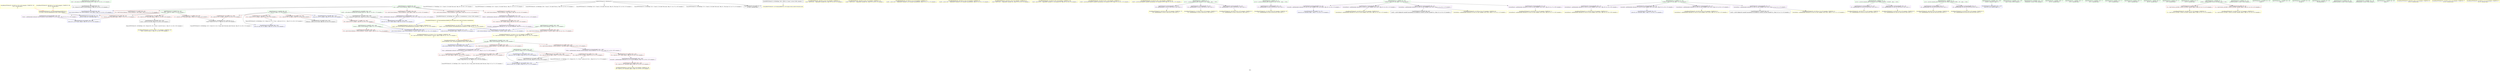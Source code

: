 digraph "VFG" {
	label="VFG";

	Node0x5b8ae5fa05d0 [shape=record,color=grey,label="{CmpVFGNode ID: 159 PAGEdge: [119 = cmp(118, 117, )]\n    %cmp = icmp slt i32 %6, %7, !dbg !44 \{ ln: 49  cl: 23  fl: example.c \}}"];
	Node0x5b8ae5fa05d0 -> Node0x5b8ae5f9fea0[style=solid];
	Node0x5b8ae5fa0300 [shape=record,color=grey,label="{CmpVFGNode ID: 158 PAGEdge: [158 = cmp(157, 154, )]\n    %cmp = icmp slt i32 %0, %2, !dbg !32 \{ ln: 57  cl: 23  fl: example.c \}}"];
	Node0x5b8ae5fa0300 -> Node0x5b8ae5f9f3b0[style=solid];
	Node0x5b8ae5fa00d0 [shape=record,color=grey,label="{UnaryOPVFGNode ID: 157 PAGEdge: [115 = Unary(3, )]      br label %for.cond, !dbg !40 \{ ln: 49  cl: 10  fl: example.c \}}"];
	Node0x5b8ae5f9fea0 [shape=record,color=grey,label="{UnaryOPVFGNode ID: 156 PAGEdge: [120 = Unary(119, )]      br i1 %cmp, label %for.body, label %for.end, !dbg !45 \{ ln: 49  cl: 5  fl: example.c \}}"];
	Node0x5b8ae5f9fc70 [shape=record,color=grey,label="{UnaryOPVFGNode ID: 155 PAGEdge: [129 = Unary(3, )]      br label %for.inc, !dbg !52 \{ ln: 51  cl: 5  fl: example.c \}}"];
	Node0x5b8ae5f9fa40 [shape=record,color=grey,label="{UnaryOPVFGNode ID: 154 PAGEdge: [169 = Unary(3, )]      br label %for.inc, !dbg !39 \{ ln: 59  cl: 5  fl: example.c \}}"];
	Node0x5b8ae5f9f810 [shape=record,color=grey,label="{UnaryOPVFGNode ID: 153 PAGEdge: [135 = Unary(3, )]      br label %for.cond, !dbg !54, !llvm.loop !55 \{ ln: 49  cl: 5  fl: example.c \}}"];
	Node0x5b8ae5f9f5e0 [shape=record,color=grey,label="{UnaryOPVFGNode ID: 152 PAGEdge: [152 = Unary(3, )]      br label %for.cond, !dbg !27 \{ ln: 57  cl: 10  fl: example.c \}}"];
	Node0x5b8ae5f9f3b0 [shape=record,color=grey,label="{UnaryOPVFGNode ID: 151 PAGEdge: [159 = Unary(158, )]      br i1 %cmp, label %for.body, label %for.end, !dbg !33 \{ ln: 57  cl: 5  fl: example.c \}}"];
	Node0x5b8ae5f9f110 [shape=record,color=grey,label="{UnaryOPVFGNode ID: 150 PAGEdge: [174 = Unary(3, )]      br label %for.cond, !dbg !41, !llvm.loop !42 \{ ln: 57  cl: 5  fl: example.c \}}"];
	Node0x5b8ae5f9eeb0 [shape=record,color=grey,label="{BinaryOPVFGNode ID: 149 PAGEdge: [104 = Binary(105, 103, )]      %mul = mul i64 %conv, 4, !dbg !32 \{ ln: 48  cl: 29  fl: example.c \}}"];
	Node0x5b8ae5f9eeb0 -> Node0x5b8ae5f9bbf0[style=solid];
	Node0x5b8ae5f36080 [shape=record,color=grey,label="{BinaryOPVFGNode ID: 148 PAGEdge: [132 = Binary(133, 131, )]      %inc = add nsw i32 %12, 1, !dbg !53 \{ ln: 49  cl: 32  fl: example.c \}}"];
	Node0x5b8ae5f36080 -> Node0x5b8ae5f9a210[style=solid];
	Node0x5b8ae5f359f0 [shape=record,color=grey,label="{BinaryOPVFGNode ID: 147 PAGEdge: [172 = Binary(133, 171, )]      %inc = add nsw i32 %8, 1, !dbg !40 \{ ln: 57  cl: 37  fl: example.c \}}"];
	Node0x5b8ae5f359f0 -> Node0x5b8ae5f9a5a0[style=solid];
	Node0x5b8ae5f9e7f0 [shape=record,color=black,label="{IntraPHIVFGNode ID: 146 PAGEdge: [80 = PHI(136, )]    createIntArray \{ in line: 45 file: example.c \}}"];
	Node0x5b8ae5f9e7f0 -> Node0x5b8ae5f9e400[style=solid];
	Node0x5b8ae5f358b0 [shape=record,color=black,label="{IntraPHIVFGNode ID: 145 PAGEdge: [180 = PHI(114, )]    main \{ in line: 64 file: example.c \}}"];
	Node0x5b8ae5f358b0 -> Node0x5b8ae5f9e220[style=solid];
	Node0x5b8ae5f9e400 [shape=record,color=yellow,penwidth=2,label="{FormalRetVFGNode ID: 144 Fun[createIntArray]RetPN ID: 80 unique return node for function createIntArray|{<s0>15|<s1>16}}"];
	Node0x5b8ae5f9e400:s0 -> Node0x5b8ae5f9dd70[style=solid,color=blue];
	Node0x5b8ae5f9e400:s1 -> Node0x5b8ae5f9d110[style=solid,color=blue];
	Node0x5b8ae5f9e220 [shape=record,color=yellow,penwidth=2,label="{FormalRetVFGNode ID: 143 Fun[main]RetPN ID: 180 unique return node for function main}"];
	Node0x5b8ae5f918d0 [shape=record,color=yellow,penwidth=2,label="{FormalParmVFGNode ID: 142 Fun[createIntArray]ValPN ID: 81\n i32 %size \{ 0th arg createIntArray in line: 45 file: example.c \}}"];
	Node0x5b8ae5f918d0 -> Node0x5b8ae5f99af0[style=solid];
	Node0x5b8ae5f357e0 [shape=record,color=yellow,penwidth=2,label="{FormalParmVFGNode ID: 141 Fun[useIntArray]ValPN ID: 143\n %struct.IntArray* %arr \{ 0th arg useIntArray in line: 55 file: example.c \}}"];
	Node0x5b8ae5f357e0 -> Node0x5b8ae5f9a340[style=solid];
	Node0x5b8ae5f9dd70 [shape=record,color=yellow,penwidth=2,label="{ActualRetVFGNode ID: 140 CS[\{ ln: 70  cl: 24  fl: example.c \}]ValPN ID: 191\n   %call = call %struct.IntArray* @createIntArray(i32 noundef 5), !dbg !26 \{ ln: 70  cl: 24  fl: example.c \}}"];
	Node0x5b8ae5f9dd70 -> Node0x5b8ae5f9a800[style=solid];
	Node0x5b8ae5f9dc10 [shape=record,color=yellow,penwidth=2,label="{ActualRetVFGNode ID: 139 CS[\{ ln: 26  cl: 5  fl: example.c \}]ValPN ID: 21\n   %call = call i32 (i8*, ...) @printf(i8* noundef %0), !dbg !20 \{ ln: 26  cl: 5  fl: example.c \}}"];
	Node0x5b8ae5f9dab0 [shape=record,color=yellow,penwidth=2,label="{ActualRetVFGNode ID: 138 CS[\{ ln: 60  cl: 5  fl: example.c \}]ValPN ID: 176\n   %call1 = call i32 (i8*, ...) @printf(i8* noundef %9), !dbg !45 \{ ln: 60  cl: 5  fl: example.c \}}"];
	Node0x5b8ae5f9d950 [shape=record,color=yellow,penwidth=2,label="{ActualRetVFGNode ID: 137 CS[\{ ln: 37  cl: 5  fl: example.c \}]ValPN ID: 76\n   %call5 = call i32 (i8*, ...) @printf(i8* noundef %3, i8* noundef %arraydecay4), !dbg !29 \{ ln: 37  cl: 5  fl: example.c \}}"];
	Node0x5b8ae5f9d7f0 [shape=record,color=yellow,penwidth=2,label="{ActualRetVFGNode ID: 136 CS[\{ ln: 29  cl: 5  fl: example.c \}]ValPN ID: 40\n   %call5 = call i32 (i8*, ...) @printf(i8* noundef %3, i8* noundef %arraydecay4), !dbg !29 \{ ln: 29  cl: 5  fl: example.c \}}"];
	Node0x5b8ae5f9d690 [shape=record,color=yellow,penwidth=2,label="{ActualRetVFGNode ID: 135 CS[\{ ln: 34  cl: 5  fl: example.c \}]ValPN ID: 65\n   %call = call i32 (i8*, ...) @printf(i8* noundef %0), !dbg !20 \{ ln: 34  cl: 5  fl: example.c \}}"];
	Node0x5b8ae5f9d530 [shape=record,color=yellow,penwidth=2,label="{ActualRetVFGNode ID: 134 CS[\{ ln: 58  cl: 9  fl: example.c \}]ValPN ID: 168\n   %call = call i32 (i8*, ...) @printf(i8* noundef %7, i32 noundef %6), !dbg !38 \{ ln: 58  cl: 9  fl: example.c \}}"];
	Node0x5b8ae5f9d3d0 [shape=record,color=yellow,penwidth=2,label="{ActualRetVFGNode ID: 133 CS[\{ ln: 36  cl: 13  fl: example.c \}]ValPN ID: 71\n   %call3 = call i64 @strcspn(i8* noundef %arraydecay2, i8* noundef %2) #5, !dbg !25 \{ ln: 36  cl: 13  fl: example.c \}}"];
	Node0x5b8ae5f9d270 [shape=record,color=yellow,penwidth=2,label="{ActualRetVFGNode ID: 132 CS[\{ ln: 28  cl: 13  fl: example.c \}]ValPN ID: 32\n   %call3 = call i64 @strcspn(i8* noundef %arraydecay2, i8* noundef %2) #5, !dbg !25 \{ ln: 28  cl: 13  fl: example.c \}}"];
	Node0x5b8ae5f9d110 [shape=record,color=yellow,penwidth=2,label="{ActualRetVFGNode ID: 131 CS[\{ ln: 71  cl: 24  fl: example.c \}]ValPN ID: 195\n   %call1 = call %struct.IntArray* @createIntArray(i32 noundef 10), !dbg !29 \{ ln: 71  cl: 24  fl: example.c \}}"];
	Node0x5b8ae5f9d110 -> Node0x5b8ae5f9a930[style=solid];
	Node0x5b8ae5f9cfe0 [shape=record,color=yellow,penwidth=2,label="{ActualParmVFGNode ID: 130 CS[\{ ln: 70  cl: 24  fl: example.c \}]ValPN ID: 192\n i32 5 \{ constant data \}|{<s0>15}}"];
	Node0x5b8ae5f9cfe0:s0 -> Node0x5b8ae5f918d0[style=solid,color=red];
	Node0x5b8ae5f9ceb0 [shape=record,color=yellow,penwidth=2,label="{ActualParmVFGNode ID: 129 CS[\{ ln: 60  cl: 5  fl: example.c \}]ValPN ID: 175\n   %9 = getelementptr [2 x i8], [2 x i8]* @.str.1, i64 0, i64 0 \{  \}}"];
	Node0x5b8ae5f9cd80 [shape=record,color=yellow,penwidth=2,label="{ActualParmVFGNode ID: 128 CS[\{ ln: 58  cl: 9  fl: example.c \}]ValPN ID: 166\n   %6 = load i32, i32* %arrayidx, align 4, !dbg !34 \{ ln: 58  cl: 23  fl: example.c \}}"];
	Node0x5b8ae5f9c440 [shape=record,color=yellow,penwidth=2,label="{ActualParmVFGNode ID: 127 CS[\{ ln: 58  cl: 9  fl: example.c \}]ValPN ID: 167\n   %7 = getelementptr [4 x i8], [4 x i8]* @.str.3, i64 0, i64 0 \{  \}}"];
	Node0x5b8ae5f96b30 [shape=record,color=purple,label="{GepVFGNode ID: 58 NormalGepPE: [72\<--61]  \n   %arrayidx = getelementptr inbounds [15 x i8], [15 x i8]* %buffer3, i64 0, i64 %call3, !dbg !26 \{ ln: 36  cl: 5  fl: example.c \}}"];
	Node0x5b8ae5f96b30 -> Node0x5b8ae5f999c0[style=solid];
	Node0x5b8ae5f969d0 [shape=record,color=purple,label="{GepVFGNode ID: 57 NormalGepPE: [69\<--61]  \n   %arraydecay2 = getelementptr inbounds [15 x i8], [15 x i8]* %buffer3, i64 0, i64 0, !dbg !24 \{ ln: 36  cl: 21  fl: example.c \}}"];
	Node0x5b8ae5f969d0 -> Node0x5b8ae5f9b640[style=solid];
	Node0x5b8ae5f96870 [shape=record,color=purple,label="{GepVFGNode ID: 56 NormalGepPE: [66\<--61]  \n   %arraydecay = getelementptr inbounds [15 x i8], [15 x i8]* %buffer3, i64 0, i64 0, !dbg !21 \{ ln: 35  cl: 11  fl: example.c \}}"];
	Node0x5b8ae5f96870 -> Node0x5b8ae5f94fb0[style=solid];
	Node0x5b8ae5f96870 -> Node0x5b8ae5f9b180[style=solid];
	Node0x5b8ae5f96710 [shape=record,color=purple,label="{GepVFGNode ID: 55 NormalGepPE: [38\<--17]  \n   %arraydecay4 = getelementptr inbounds [15 x i8], [15 x i8]* %buffer3, i64 0, i64 0, !dbg !28 \{ ln: 29  cl: 39  fl: example.c \}}"];
	Node0x5b8ae5f96710 -> Node0x5b8ae5f9b050[style=solid];
	Node0x5b8ae5f965b0 [shape=record,color=purple,label="{GepVFGNode ID: 54 NormalGepPE: [35\<--17]  \n   %arrayidx = getelementptr inbounds [15 x i8], [15 x i8]* %buffer3, i64 0, i64 %call3, !dbg !26 \{ ln: 28  cl: 5  fl: example.c \}}"];
	Node0x5b8ae5f965b0 -> Node0x5b8ae5f99890[style=solid];
	Node0x5b8ae5f96450 [shape=record,color=purple,label="{GepVFGNode ID: 53 NormalGepPE: [30\<--17]  \n   %arraydecay2 = getelementptr inbounds [15 x i8], [15 x i8]* %buffer3, i64 0, i64 0, !dbg !24 \{ ln: 28  cl: 21  fl: example.c \}}"];
	Node0x5b8ae5f96450 -> Node0x5b8ae5f9c1e0[style=solid];
	Node0x5b8ae5f962f0 [shape=record,color=purple,label="{GepVFGNode ID: 52 NormalGepPE: [24\<--17]  \n   %arraydecay = getelementptr inbounds [15 x i8], [15 x i8]* %buffer3, i64 0, i64 0, !dbg !21 \{ ln: 27  cl: 11  fl: example.c \}}"];
	Node0x5b8ae5f962f0 -> Node0x5b8ae5f94e50[style=solid];
	Node0x5b8ae5f962f0 -> Node0x5b8ae5f9be50[style=solid];
	Node0x5b8ae5f96190 [shape=record,color=purple,label="{GepVFGNode ID: 51 NormalGepPE: [167\<--12]  \n   %7 = getelementptr [4 x i8], [4 x i8]* @.str.3, i64 0, i64 0 \{  \}}"];
	Node0x5b8ae5f96190 -> Node0x5b8ae5f9c440[style=solid];
	Node0x5b8ae5f96030 [shape=record,color=purple,label="{GepVFGNode ID: 50 NormalGepPE: [75\<--10]  \n   %3 = getelementptr [23 x i8], [23 x i8]* @.str.2, i64 0, i64 0 \{  \}}"];
	Node0x5b8ae5f96030 -> Node0x5b8ae5f9b8a0[style=solid];
	Node0x5b8ae5f95ed0 [shape=record,color=purple,label="{GepVFGNode ID: 49 NormalGepPE: [39\<--10]  \n   %3 = getelementptr [23 x i8], [23 x i8]* @.str.2, i64 0, i64 0 \{  \}}"];
	Node0x5b8ae5f95ed0 -> Node0x5b8ae5f9af20[style=solid];
	Node0x5b8ae5f95d70 [shape=record,color=purple,label="{GepVFGNode ID: 48 NormalGepPE: [175\<--8]  \n   %9 = getelementptr [2 x i8], [2 x i8]* @.str.1, i64 0, i64 0 \{  \}}"];
	Node0x5b8ae5f95d70 -> Node0x5b8ae5f9ceb0[style=solid];
	Node0x5b8ae5f95c10 [shape=record,color=purple,label="{GepVFGNode ID: 47 NormalGepPE: [70\<--8]  \n   %2 = getelementptr [2 x i8], [2 x i8]* @.str.1, i64 0, i64 0 \{  \}}"];
	Node0x5b8ae5f95c10 -> Node0x5b8ae5f9b770[style=solid];
	Node0x5b8ae5f95ab0 [shape=record,color=purple,label="{GepVFGNode ID: 46 NormalGepPE: [31\<--8]  \n   %2 = getelementptr [2 x i8], [2 x i8]* @.str.1, i64 0, i64 0 \{  \}}"];
	Node0x5b8ae5f95ab0 -> Node0x5b8ae5f9c310[style=solid];
	Node0x5b8ae5f95950 [shape=record,color=purple,label="{GepVFGNode ID: 45 NormalGepPE: [64\<--4]  \n   %0 = getelementptr [30 x i8], [30 x i8]* @.str, i64 0, i64 0 \{  \}}"];
	Node0x5b8ae5f95950 -> Node0x5b8ae5f9adf0[style=solid];
	Node0x5b8ae5f957f0 [shape=record,color=purple,label="{GepVFGNode ID: 44 NormalGepPE: [20\<--4]  \n   %0 = getelementptr [30 x i8], [30 x i8]* @.str, i64 0, i64 0 \{  \}}"];
	Node0x5b8ae5f957f0 -> Node0x5b8ae5f9ab90[style=solid];
	Node0x5b8ae5f95690 [shape=record,color=black,label="{CopyVFGNode ID: 43 CopyPE: [164\<--163]  \n   %idxprom = sext i32 %5 to i64, !dbg !34 \{ ln: 58  cl: 23  fl: example.c \}}"];
	Node0x5b8ae5f95530 [shape=record,color=black,label="{CopyVFGNode ID: 42 CopyPE: [126\<--125]  \n   %idxprom = sext i32 %11 to i64, !dbg !48 \{ ln: 50  cl: 9  fl: example.c \}}"];
	Node0x5b8ae5f953d0 [shape=record,color=black,label="{CopyVFGNode ID: 41 CopyPE: [108\<--106]  \n   %4 = bitcast i8* %call2 to i32*, !dbg !33 \{ ln: 48  cl: 17  fl: example.c \}}"];
	Node0x5b8ae5f953d0 -> Node0x5b8ae5f99e80[style=solid];
	Node0x5b8ae5f95270 [shape=record,color=black,label="{CopyVFGNode ID: 40 CopyPE: [103\<--102]  \n   %conv = sext i32 %3 to i64, !dbg !31 \{ ln: 48  cl: 24  fl: example.c \}}"];
	Node0x5b8ae5f95270 -> Node0x5b8ae5f9eeb0[style=solid];
	Node0x5b8ae5f95110 [shape=record,color=black,label="{CopyVFGNode ID: 39 CopyPE: [96\<--91]  \n   %0 = bitcast i8* %call to %struct.IntArray*, !dbg !26 \{ ln: 46  cl: 21  fl: example.c \}}"];
	Node0x5b8ae5f95110 -> Node0x5b8ae5f99c20[style=solid];
	Node0x5b8ae5f94fb0 [shape=record,color=black,label="{CopyVFGNode ID: 38 CopyPE: [68\<--66]  \n   %call1 = call i8* @fgets(i8* noundef %arraydecay, i32 noundef 20, %struct._IO_FILE* noundef %1), !dbg !23 \{ ln: 35  cl: 5  fl: example.c \}}"];
	Node0x5b8ae5f94e50 [shape=record,color=black,label="{CopyVFGNode ID: 37 CopyPE: [26\<--24]  \n   %call1 = call i8* @fgets(i8* noundef %arraydecay, i32 noundef 20, %struct._IO_FILE* noundef %1), !dbg !23 \{ ln: 27  cl: 5  fl: example.c \}}"];
	Node0x5b8ae5f94cf0 [shape=record,color=black,label="{CopyVFGNode ID: 36 CopyPE: [2\<--3]  \n i8* null \{ constant data \}}"];
	Node0x5b8ae5f94b90 [shape=record,color=green,label="{AddrVFGNode ID: 35 AddrPE: [185\<--186]  \n   %array2 = alloca %struct.IntArray*, align 8 \{ ln: 71 fl: example.c \}}"];
	Node0x5b8ae5f94b90 -> Node0x5b8ae5f99730[style=solid];
	Node0x5b8ae5f94b90 -> Node0x5b8ae5f9a930[style=solid];
	Node0x5b8ae5f94a30 [shape=record,color=green,label="{AddrVFGNode ID: 34 AddrPE: [183\<--184]  \n   %array1 = alloca %struct.IntArray*, align 8 \{ ln: 70 fl: example.c \}}"];
	Node0x5b8ae5f94a30 -> Node0x5b8ae5f995d0[style=solid];
	Node0x5b8ae5f94a30 -> Node0x5b8ae5f9a800[style=solid];
	Node0x5b8ae5f94800 [shape=record,color=green,label="{AddrVFGNode ID: 33 AddrPE: [181\<--182]  \n   %retval = alloca i32, align 4 \{  \}}"];
	Node0x5b8ae5f94800 -> Node0x5b8ae5f9a6d0[style=solid];
	Node0x5b8ae5f946a0 [shape=record,color=green,label="{AddrVFGNode ID: 32 AddrPE: [178\<--179]  \n main \{ in line: 64 file: example.c \}}"];
	Node0x5b8ae5f94540 [shape=record,color=green,label="{AddrVFGNode ID: 31 AddrPE: [146\<--147]  \n   %i = alloca i32, align 4 \{ ln: 57 fl: example.c \}}"];
	Node0x5b8ae5f94540 -> Node0x5b8ae5f98d90[style=solid];
	Node0x5b8ae5f94540 -> Node0x5b8ae5f98ef0[style=solid];
	Node0x5b8ae5f94540 -> Node0x5b8ae5f99050[style=solid];
	Node0x5b8ae5f94540 -> Node0x5b8ae5f9a470[style=solid];
	Node0x5b8ae5f94540 -> Node0x5b8ae5f9a5a0[style=solid];
	Node0x5b8ae5f94130 [shape=record,color=green,label="{AddrVFGNode ID: 30 AddrPE: [144\<--145]  \n   %arr.addr = alloca %struct.IntArray*, align 8 \{ ln: 55 fl: example.c \}}"];
	Node0x5b8ae5f94130 -> Node0x5b8ae5f98ad0[style=solid];
	Node0x5b8ae5f94130 -> Node0x5b8ae5f98c30[style=solid];
	Node0x5b8ae5f94130 -> Node0x5b8ae5f9a340[style=solid];
	Node0x5b8ae5f93fd0 [shape=record,color=green,label="{AddrVFGNode ID: 29 AddrPE: [140\<--141]  \n useIntArray \{ in line: 55 file: example.c \}}"];
	Node0x5b8ae5f90ff0 [shape=record,color=green,label="{AddrVFGNode ID: 12 AddrPE: [196\<--1]  \n i32 10 \{ constant data \}}"];
	Node0x5b8ae5f90ed0 [shape=record,color=green,label="{AddrVFGNode ID: 11 AddrPE: [192\<--1]  \n i32 5 \{ constant data \}}"];
	Node0x5b8ae5f90db0 [shape=record,color=green,label="{AddrVFGNode ID: 10 AddrPE: [133\<--1]  \n i32 1 \{ constant data \}}"];
	Node0x5b8ae5f90c90 [shape=record,color=green,label="{AddrVFGNode ID: 9 AddrPE: [114\<--1]  \n i32 0 \{ constant data \}}"];
	Node0x5b8ae5f90b70 [shape=record,color=green,label="{AddrVFGNode ID: 8 AddrPE: [105\<--1]  \n i64 4 \{ constant data \}}"];
	Node0x5b8ae5f90a50 [shape=record,color=green,label="{AddrVFGNode ID: 7 AddrPE: [93\<--1]  \n i64 16 \{ constant data \}}"];
	Node0x5b8ae5f90930 [shape=record,color=green,label="{AddrVFGNode ID: 6 AddrPE: [37\<--1]  \n i8 0 \{ constant data \}}"];
	Node0x5b8ae5f90870 [shape=record,color=green,label="{AddrVFGNode ID: 5 AddrPE: [27\<--1]  \n i32 20 \{ constant data \}}"];
	Node0x5b8ae5f907e0 [shape=record,color=green,label="{AddrVFGNode ID: 4 AddrPE: [12\<--1]  \n @.str.3 = private unnamed_addr constant [4 x i8] c\"%d \\00\", align 1 \{ Glob  \}}"];
	Node0x5b8ae5f907e0 -> Node0x5b8ae5f96190[style=solid];
	Node0x5b8ae5f90750 [shape=record,color=green,label="{AddrVFGNode ID: 3 AddrPE: [10\<--1]  \n @.str.2 = private unnamed_addr constant [23 x i8] c\"Buffer 3 contents: %s\\0A\\00\", align 1 \{ Glob  \}}"];
	Node0x5b8ae5f90750 -> Node0x5b8ae5f95ed0[style=solid];
	Node0x5b8ae5f90750 -> Node0x5b8ae5f96030[style=solid];
	Node0x5b8ae5f906c0 [shape=record,color=green,label="{AddrVFGNode ID: 2 AddrPE: [8\<--1]  \n @.str.1 = private unnamed_addr constant [2 x i8] c\"\\0A\\00\", align 1 \{ Glob  \}}"];
	Node0x5b8ae5f906c0 -> Node0x5b8ae5f95ab0[style=solid];
	Node0x5b8ae5f906c0 -> Node0x5b8ae5f95c10[style=solid];
	Node0x5b8ae5f906c0 -> Node0x5b8ae5f95d70[style=solid];
	Node0x5b8ae5f35ab0 [shape=record,color=green,label="{AddrVFGNode ID: 1 AddrPE: [4\<--1]  \n @.str = private unnamed_addr constant [30 x i8] c\"Enter a string for buffer 3: \\00\", align 1 \{ Glob  \}}"];
	Node0x5b8ae5f35ab0 -> Node0x5b8ae5f957f0[style=solid];
	Node0x5b8ae5f35ab0 -> Node0x5b8ae5f95950[style=solid];
	Node0x5b8ae5f06100 [shape=record,color=grey,label="{NullPtrVFGNode ID: 0 PAGNode ID: 3\n}"];
	Node0x5b8ae5f06100 -> Node0x5b8ae5f94cf0[style=solid];
	Node0x5b8ae5f06100 -> Node0x5b8ae5f9f110[style=solid];
	Node0x5b8ae5f06100 -> Node0x5b8ae5f9f5e0[style=solid];
	Node0x5b8ae5f06100 -> Node0x5b8ae5f9f810[style=solid];
	Node0x5b8ae5f06100 -> Node0x5b8ae5f9fa40[style=solid];
	Node0x5b8ae5f06100 -> Node0x5b8ae5f9fc70[style=solid];
	Node0x5b8ae5f06100 -> Node0x5b8ae5fa00d0[style=solid];
	Node0x5b8ae5f91110 [shape=record,color=green,label="{AddrVFGNode ID: 13 AddrPE: [6\<--7]  \n @stdin = external global %struct._IO_FILE*, align 8 \{ Glob  \}}"];
	Node0x5b8ae5f91110 -> Node0x5b8ae5f97790[style=solid];
	Node0x5b8ae5f91110 -> Node0x5b8ae5f978f0[style=solid];
	Node0x5b8ae5f91230 [shape=record,color=green,label="{AddrVFGNode ID: 14 AddrPE: [14\<--15]  \n overflowFunction3 \{ in line: 24 file: example.c \}}"];
	Node0x5b8ae5f92df0 [shape=record,color=green,label="{AddrVFGNode ID: 15 AddrPE: [17\<--18]  \n   %buffer3 = alloca [15 x i8], align 1 \{ ln: 25 fl: example.c \}}"];
	Node0x5b8ae5f92df0 -> Node0x5b8ae5f962f0[style=solid];
	Node0x5b8ae5f92df0 -> Node0x5b8ae5f96450[style=solid];
	Node0x5b8ae5f92df0 -> Node0x5b8ae5f965b0[style=solid];
	Node0x5b8ae5f92df0 -> Node0x5b8ae5f96710[style=solid];
	Node0x5b8ae5f92f10 [shape=record,color=green,label="{AddrVFGNode ID: 16 AddrPE: [22\<--23]  \n printf \{  \}}"];
	Node0x5b8ae5f93030 [shape=record,color=green,label="{AddrVFGNode ID: 17 AddrPE: [28\<--29]  \n fgets \{  \}}"];
	Node0x5b8ae5f93150 [shape=record,color=green,label="{AddrVFGNode ID: 18 AddrPE: [33\<--34]  \n strcspn \{  \}}"];
	Node0x5b8ae5f93270 [shape=record,color=green,label="{AddrVFGNode ID: 19 AddrPE: [42\<--43]  \n llvm.dbg.declare \{  \}}"];
	Node0x5b8ae5f93390 [shape=record,color=green,label="{AddrVFGNode ID: 20 AddrPE: [58\<--59]  \n overflowFunction4 \{ in line: 32 file: example.c \}}"];
	Node0x5b8ae5f934b0 [shape=record,color=green,label="{AddrVFGNode ID: 21 AddrPE: [61\<--62]  \n   %buffer3 = alloca [15 x i8], align 1 \{ ln: 33 fl: example.c \}}"];
	Node0x5b8ae5f934b0 -> Node0x5b8ae5f96870[style=solid];
	Node0x5b8ae5f934b0 -> Node0x5b8ae5f969d0[style=solid];
	Node0x5b8ae5f934b0 -> Node0x5b8ae5f96b30[style=solid];
	Node0x5b8ae5f934b0 -> Node0x5b8ae5f96c90[style=solid];
	Node0x5b8ae5f935d0 [shape=record,color=green,label="{AddrVFGNode ID: 22 AddrPE: [78\<--79]  \n createIntArray \{ in line: 45 file: example.c \}}"];
	Node0x5b8ae5f93730 [shape=record,color=green,label="{AddrVFGNode ID: 23 AddrPE: [82\<--83]  \n   %size.addr = alloca i32, align 4 \{ ln: 45 fl: example.c \}}"];
	Node0x5b8ae5f93730 -> Node0x5b8ae5f97a50[style=solid];
	Node0x5b8ae5f93730 -> Node0x5b8ae5f97bb0[style=solid];
	Node0x5b8ae5f93730 -> Node0x5b8ae5f97d10[style=solid];
	Node0x5b8ae5f93730 -> Node0x5b8ae5f99af0[style=solid];
	Node0x5b8ae5f938f0 [shape=record,color=green,label="{AddrVFGNode ID: 24 AddrPE: [84\<--85]  \n   %arr = alloca %struct.IntArray*, align 8 \{ ln: 46 fl: example.c \}}"];
	Node0x5b8ae5f938f0 -> Node0x5b8ae5f97e70[style=solid];
	Node0x5b8ae5f938f0 -> Node0x5b8ae5f97fd0[style=solid];
	Node0x5b8ae5f938f0 -> Node0x5b8ae5f98130[style=solid];
	Node0x5b8ae5f938f0 -> Node0x5b8ae5f98290[style=solid];
	Node0x5b8ae5f938f0 -> Node0x5b8ae5f99c20[style=solid];
	Node0x5b8ae5f93a50 [shape=record,color=green,label="{AddrVFGNode ID: 25 AddrPE: [86\<--87]  \n   %i = alloca i32, align 4 \{ ln: 49 fl: example.c \}}"];
	Node0x5b8ae5f93a50 -> Node0x5b8ae5f983f0[style=solid];
	Node0x5b8ae5f93a50 -> Node0x5b8ae5f98550[style=solid];
	Node0x5b8ae5f93a50 -> Node0x5b8ae5f986b0[style=solid];
	Node0x5b8ae5f93a50 -> Node0x5b8ae5f98810[style=solid];
	Node0x5b8ae5f93a50 -> Node0x5b8ae5f99fb0[style=solid];
	Node0x5b8ae5f93a50 -> Node0x5b8ae5f9a210[style=solid];
	Node0x5b8ae5f93bb0 [shape=record,color=green,label="{AddrVFGNode ID: 26 AddrPE: [91\<--92]  \n   %call = call noalias i8* @malloc(i64 noundef 16) #5, !dbg !26 \{ ln: 46  cl: 21  fl: example.c \}}"];
	Node0x5b8ae5f93bb0 -> Node0x5b8ae5f95110[style=solid];
	Node0x5b8ae5f93d10 [shape=record,color=green,label="{AddrVFGNode ID: 27 AddrPE: [94\<--95]  \n malloc \{  \}}"];
	Node0x5b8ae5f93e70 [shape=record,color=green,label="{AddrVFGNode ID: 28 AddrPE: [106\<--107]  \n   %call2 = call noalias i8* @malloc(i64 noundef %mul) #5, !dbg !33 \{ ln: 48  cl: 17  fl: example.c \}}"];
	Node0x5b8ae5f93e70 -> Node0x5b8ae5f953d0[style=solid];
	Node0x5b8ae5f96c90 [shape=record,color=purple,label="{GepVFGNode ID: 59 NormalGepPE: [74\<--61]  \n   %arraydecay4 = getelementptr inbounds [15 x i8], [15 x i8]* %buffer3, i64 0, i64 0, !dbg !28 \{ ln: 37  cl: 39  fl: example.c \}}"];
	Node0x5b8ae5f96c90 -> Node0x5b8ae5f9b9d0[style=solid];
	Node0x5b8ae5f96df0 [shape=record,color=purple,label="{GepVFGNode ID: 60 NormalGepPE: [100\<--99]  \n   %size1 = getelementptr inbounds %struct.IntArray, %struct.IntArray* %2, i32 0, i32 1, !dbg !29 \{ ln: 47  cl: 10  fl: example.c \}}"];
	Node0x5b8ae5f96df0 -> Node0x5b8ae5f99d50[style=solid];
	Node0x5b8ae5f96f50 [shape=record,color=purple,label="{GepVFGNode ID: 61 NormalGepPE: [110\<--109]  \n   %data = getelementptr inbounds %struct.IntArray, %struct.IntArray* %5, i32 0, i32 0, !dbg !35 \{ ln: 48  cl: 10  fl: example.c \}}"];
	Node0x5b8ae5f96f50 -> Node0x5b8ae5f99e80[style=solid];
	Node0x5b8ae5f970b0 [shape=record,color=purple,label="{GepVFGNode ID: 62 NormalGepPE: [123\<--122]  \n   %data4 = getelementptr inbounds %struct.IntArray, %struct.IntArray* %9, i32 0, i32 0, !dbg !49 \{ ln: 50  cl: 14  fl: example.c \}}"];
	Node0x5b8ae5f970b0 -> Node0x5b8ae5f98970[style=solid];
	Node0x5b8ae5f97210 [shape=record,color=purple,label="{GepVFGNode ID: 63 NormalGepPE: [156\<--155]  \n   %size = getelementptr inbounds %struct.IntArray, %struct.IntArray* %1, i32 0, i32 1, !dbg !31 \{ ln: 57  cl: 30  fl: example.c \}}"];
	Node0x5b8ae5f97210 -> Node0x5b8ae5f991b0[style=solid];
	Node0x5b8ae5f97370 [shape=record,color=purple,label="{GepVFGNode ID: 64 NormalGepPE: [161\<--160]  \n   %data = getelementptr inbounds %struct.IntArray, %struct.IntArray* %3, i32 0, i32 0, !dbg !36 \{ ln: 58  cl: 28  fl: example.c \}}"];
	Node0x5b8ae5f97370 -> Node0x5b8ae5f99310[style=solid];
	Node0x5b8ae5f974d0 [shape=record,color=purple,label="{GepVFGNode ID: 65 VariantGepPE: [127\<--124]  \n   %arrayidx = getelementptr inbounds i32, i32* %10, i64 %idxprom, !dbg !48 \{ ln: 50  cl: 9  fl: example.c \}}"];
	Node0x5b8ae5f974d0 -> Node0x5b8ae5f9a0e0[style=solid];
	Node0x5b8ae5f97630 [shape=record,color=purple,label="{GepVFGNode ID: 66 VariantGepPE: [165\<--162]  \n   %arrayidx = getelementptr inbounds i32, i32* %4, i64 %idxprom, !dbg !34 \{ ln: 58  cl: 23  fl: example.c \}}"];
	Node0x5b8ae5f97630 -> Node0x5b8ae5f99470[style=solid];
	Node0x5b8ae5f97790 [shape=record,color=red,label="{LoadVFGNode ID: 67 LoadPE: [25\<--6]  \n   %1 = load %struct._IO_FILE*, %struct._IO_FILE** @stdin, align 8, !dbg !22 \{ ln: 27  cl: 41  fl: example.c \}}"];
	Node0x5b8ae5f97790 -> Node0x5b8ae5f9c0b0[style=solid];
	Node0x5b8ae5f978f0 [shape=record,color=red,label="{LoadVFGNode ID: 68 LoadPE: [67\<--6]  \n   %1 = load %struct._IO_FILE*, %struct._IO_FILE** @stdin, align 8, !dbg !22 \{ ln: 35  cl: 41  fl: example.c \}}"];
	Node0x5b8ae5f978f0 -> Node0x5b8ae5f9b3e0[style=solid];
	Node0x5b8ae5f97a50 [shape=record,color=red,label="{LoadVFGNode ID: 69 LoadPE: [98\<--82]  \n   %1 = load i32, i32* %size.addr, align 4, !dbg !27 \{ ln: 47  cl: 17  fl: example.c \}}"];
	Node0x5b8ae5f97a50 -> Node0x5b8ae5f99d50[style=solid];
	Node0x5b8ae5f97bb0 [shape=record,color=red,label="{LoadVFGNode ID: 70 LoadPE: [102\<--82]  \n   %3 = load i32, i32* %size.addr, align 4, !dbg !31 \{ ln: 48  cl: 24  fl: example.c \}}"];
	Node0x5b8ae5f97bb0 -> Node0x5b8ae5f95270[style=solid];
	Node0x5b8ae5f97d10 [shape=record,color=red,label="{LoadVFGNode ID: 71 LoadPE: [118\<--82]  \n   %7 = load i32, i32* %size.addr, align 4, !dbg !43 \{ ln: 49  cl: 25  fl: example.c \}}"];
	Node0x5b8ae5f97d10 -> Node0x5b8ae5fa05d0[style=solid];
	Node0x5b8ae5f97e70 [shape=record,color=red,label="{LoadVFGNode ID: 72 LoadPE: [99\<--84]  \n   %2 = load %struct.IntArray*, %struct.IntArray** %arr, align 8, !dbg !28 \{ ln: 47  cl: 5  fl: example.c \}}"];
	Node0x5b8ae5f97e70 -> Node0x5b8ae5f96df0[style=solid];
	Node0x5b8ae5f97fd0 [shape=record,color=red,label="{LoadVFGNode ID: 73 LoadPE: [109\<--84]  \n   %5 = load %struct.IntArray*, %struct.IntArray** %arr, align 8, !dbg !34 \{ ln: 48  cl: 5  fl: example.c \}}"];
	Node0x5b8ae5f97fd0 -> Node0x5b8ae5f96f50[style=solid];
	Node0x5b8ae5f98130 [shape=record,color=red,label="{LoadVFGNode ID: 74 LoadPE: [122\<--84]  \n   %9 = load %struct.IntArray*, %struct.IntArray** %arr, align 8, !dbg !48 \{ ln: 50  cl: 9  fl: example.c \}}"];
	Node0x5b8ae5f98130 -> Node0x5b8ae5f970b0[style=solid];
	Node0x5b8ae5f98290 [shape=record,color=red,label="{LoadVFGNode ID: 75 LoadPE: [136\<--84]  \n   %13 = load %struct.IntArray*, %struct.IntArray** %arr, align 8, !dbg !58 \{ ln: 52  cl: 12  fl: example.c \}}"];
	Node0x5b8ae5f98290 -> Node0x5b8ae5f9e7f0[style=solid];
	Node0x5b8ae5f983f0 [shape=record,color=red,label="{LoadVFGNode ID: 76 LoadPE: [117\<--86]  \n   %6 = load i32, i32* %i, align 4, !dbg !41 \{ ln: 49  cl: 21  fl: example.c \}}"];
	Node0x5b8ae5f983f0 -> Node0x5b8ae5fa05d0[style=solid];
	Node0x5b8ae5f98550 [shape=record,color=red,label="{LoadVFGNode ID: 77 LoadPE: [121\<--86]  \n   %8 = load i32, i32* %i, align 4, !dbg !46 \{ ln: 50  cl: 24  fl: example.c \}}"];
	Node0x5b8ae5f98550 -> Node0x5b8ae5f9a0e0[style=solid];
	Node0x5b8ae5f986b0 [shape=record,color=red,label="{LoadVFGNode ID: 78 LoadPE: [125\<--86]  \n   %11 = load i32, i32* %i, align 4, !dbg !50 \{ ln: 50  cl: 19  fl: example.c \}}"];
	Node0x5b8ae5f986b0 -> Node0x5b8ae5f95530[style=solid];
	Node0x5b8ae5f98810 [shape=record,color=red,label="{LoadVFGNode ID: 79 LoadPE: [131\<--86]  \n   %12 = load i32, i32* %i, align 4, !dbg !53 \{ ln: 49  cl: 32  fl: example.c \}}"];
	Node0x5b8ae5f98810 -> Node0x5b8ae5f36080[style=solid];
	Node0x5b8ae5f98970 [shape=record,color=red,label="{LoadVFGNode ID: 80 LoadPE: [124\<--123]  \n   %10 = load i32*, i32** %data4, align 8, !dbg !49 \{ ln: 50  cl: 14  fl: example.c \}}"];
	Node0x5b8ae5f98970 -> Node0x5b8ae5f974d0[style=solid];
	Node0x5b8ae5f98ad0 [shape=record,color=red,label="{LoadVFGNode ID: 81 LoadPE: [155\<--144]  \n   %1 = load %struct.IntArray*, %struct.IntArray** %arr.addr, align 8, !dbg !30 \{ ln: 57  cl: 25  fl: example.c \}}"];
	Node0x5b8ae5f98ad0 -> Node0x5b8ae5f97210[style=solid];
	Node0x5b8ae5f98c30 [shape=record,color=red,label="{LoadVFGNode ID: 82 LoadPE: [160\<--144]  \n   %3 = load %struct.IntArray*, %struct.IntArray** %arr.addr, align 8, !dbg !34 \{ ln: 58  cl: 23  fl: example.c \}}"];
	Node0x5b8ae5f98c30 -> Node0x5b8ae5f97370[style=solid];
	Node0x5b8ae5f98d90 [shape=record,color=red,label="{LoadVFGNode ID: 83 LoadPE: [154\<--146]  \n   %0 = load i32, i32* %i, align 4, !dbg !28 \{ ln: 57  cl: 21  fl: example.c \}}"];
	Node0x5b8ae5f98d90 -> Node0x5b8ae5fa0300[style=solid];
	Node0x5b8ae5f98ef0 [shape=record,color=red,label="{LoadVFGNode ID: 84 LoadPE: [163\<--146]  \n   %5 = load i32, i32* %i, align 4, !dbg !37 \{ ln: 58  cl: 33  fl: example.c \}}"];
	Node0x5b8ae5f98ef0 -> Node0x5b8ae5f95690[style=solid];
	Node0x5b8ae5f99050 [shape=record,color=red,label="{LoadVFGNode ID: 85 LoadPE: [171\<--146]  \n   %8 = load i32, i32* %i, align 4, !dbg !40 \{ ln: 57  cl: 37  fl: example.c \}}"];
	Node0x5b8ae5f99050 -> Node0x5b8ae5f359f0[style=solid];
	Node0x5b8ae5f991b0 [shape=record,color=red,label="{LoadVFGNode ID: 86 LoadPE: [157\<--156]  \n   %2 = load i32, i32* %size, align 8, !dbg !31 \{ ln: 57  cl: 30  fl: example.c \}}"];
	Node0x5b8ae5f991b0 -> Node0x5b8ae5fa0300[style=solid];
	Node0x5b8ae5f99310 [shape=record,color=red,label="{LoadVFGNode ID: 87 LoadPE: [162\<--161]  \n   %4 = load i32*, i32** %data, align 8, !dbg !36 \{ ln: 58  cl: 28  fl: example.c \}}"];
	Node0x5b8ae5f99310 -> Node0x5b8ae5f97630[style=solid];
	Node0x5b8ae5f99470 [shape=record,color=red,label="{LoadVFGNode ID: 88 LoadPE: [166\<--165]  \n   %6 = load i32, i32* %arrayidx, align 4, !dbg !34 \{ ln: 58  cl: 23  fl: example.c \}}"];
	Node0x5b8ae5f99470 -> Node0x5b8ae5f9cd80[style=solid];
	Node0x5b8ae5f995d0 [shape=record,color=red,label="{LoadVFGNode ID: 89 LoadPE: [198\<--183]  \n   %0 = load %struct.IntArray*, %struct.IntArray** %array1, align 8, !dbg !30 \{ ln: 73  cl: 17  fl: example.c \}}"];
	Node0x5b8ae5f995d0 -> Node0x5b8ae5f9bd20[style=solid];
	Node0x5b8ae5f99730 [shape=record,color=red,label="{LoadVFGNode ID: 90 LoadPE: [200\<--185]  \n   %1 = load %struct.IntArray*, %struct.IntArray** %array2, align 8, !dbg !32 \{ ln: 74  cl: 17  fl: example.c \}}"];
	Node0x5b8ae5f99730 -> Node0x5b8ae5f9b510[style=solid];
	Node0x5b8ae5f99890 [shape=record,color=blue,label="{StoreVFGNode ID: 91 StorePE: [35\<--37]  \n   store i8 0, i8* %arrayidx, align 1, !dbg !27 \{ ln: 28  cl: 37  fl: example.c \}}"];
	Node0x5b8ae5f999c0 [shape=record,color=blue,label="{StoreVFGNode ID: 92 StorePE: [72\<--37]  \n   store i8 0, i8* %arrayidx, align 1, !dbg !27 \{ ln: 36  cl: 37  fl: example.c \}}"];
	Node0x5b8ae5f99af0 [shape=record,color=blue,label="{StoreVFGNode ID: 93 StorePE: [82\<--81]  \n   store i32 %size, i32* %size.addr, align 4 \{  \}}"];
	Node0x5b8ae5f99c20 [shape=record,color=blue,label="{StoreVFGNode ID: 94 StorePE: [84\<--96]  \n   store %struct.IntArray* %0, %struct.IntArray** %arr, align 8, !dbg !25 \{ ln: 46  cl: 15  fl: example.c \}}"];
	Node0x5b8ae5f99d50 [shape=record,color=blue,label="{StoreVFGNode ID: 95 StorePE: [100\<--98]  \n   store i32 %1, i32* %size1, align 8, !dbg !30 \{ ln: 47  cl: 15  fl: example.c \}}"];
	Node0x5b8ae5f99e80 [shape=record,color=blue,label="{StoreVFGNode ID: 96 StorePE: [110\<--108]  \n   store i32* %4, i32** %data, align 8, !dbg !36 \{ ln: 48  cl: 15  fl: example.c \}}"];
	Node0x5b8ae5f99fb0 [shape=record,color=blue,label="{StoreVFGNode ID: 97 StorePE: [86\<--114]  \n   store i32 0, i32* %i, align 4, !dbg !39 \{ ln: 49  cl: 14  fl: example.c \}}"];
	Node0x5b8ae5f9a0e0 [shape=record,color=blue,label="{StoreVFGNode ID: 98 StorePE: [127\<--121]  \n   store i32 %8, i32* %arrayidx, align 4, !dbg !51 \{ ln: 50  cl: 22  fl: example.c \}}"];
	Node0x5b8ae5f9a210 [shape=record,color=blue,label="{StoreVFGNode ID: 99 StorePE: [86\<--132]  \n   store i32 %inc, i32* %i, align 4, !dbg !53 \{ ln: 49  cl: 32  fl: example.c \}}"];
	Node0x5b8ae5f9a340 [shape=record,color=blue,label="{StoreVFGNode ID: 100 StorePE: [144\<--143]  \n   store %struct.IntArray* %arr, %struct.IntArray** %arr.addr, align 8 \{  \}}"];
	Node0x5b8ae5f9a470 [shape=record,color=blue,label="{StoreVFGNode ID: 101 StorePE: [146\<--114]  \n   store i32 0, i32* %i, align 4, !dbg !26 \{ ln: 57  cl: 14  fl: example.c \}}"];
	Node0x5b8ae5f9a5a0 [shape=record,color=blue,label="{StoreVFGNode ID: 102 StorePE: [146\<--172]  \n   store i32 %inc, i32* %i, align 4, !dbg !40 \{ ln: 57  cl: 37  fl: example.c \}}"];
	Node0x5b8ae5f9a6d0 [shape=record,color=blue,label="{StoreVFGNode ID: 103 StorePE: [181\<--114]  \n   store i32 0, i32* %retval, align 4 \{  \}}"];
	Node0x5b8ae5f9a800 [shape=record,color=blue,label="{StoreVFGNode ID: 104 StorePE: [183\<--191]  \n   store %struct.IntArray* %call, %struct.IntArray** %array1, align 8, !dbg !25 \{ ln: 70  cl: 15  fl: example.c \}}"];
	Node0x5b8ae5f9a930 [shape=record,color=blue,label="{StoreVFGNode ID: 105 StorePE: [185\<--195]  \n   store %struct.IntArray* %call1, %struct.IntArray** %array2, align 8, !dbg !28 \{ ln: 71  cl: 15  fl: example.c \}}"];
	Node0x5b8ae5f9aa60 [shape=record,color=yellow,penwidth=2,label="{ActualParmVFGNode ID: 106 CS[\{ ln: 71  cl: 24  fl: example.c \}]ValPN ID: 196\n i32 10 \{ constant data \}|{<s0>16}}"];
	Node0x5b8ae5f9aa60:s0 -> Node0x5b8ae5f918d0[style=solid,color=red];
	Node0x5b8ae5f9ab90 [shape=record,color=yellow,penwidth=2,label="{ActualParmVFGNode ID: 107 CS[\{ ln: 26  cl: 5  fl: example.c \}]ValPN ID: 20\n   %0 = getelementptr [30 x i8], [30 x i8]* @.str, i64 0, i64 0 \{  \}}"];
	Node0x5b8ae5f9acc0 [shape=record,color=yellow,penwidth=2,label="{ActualParmVFGNode ID: 108 CS[\{ ln: 46  cl: 21  fl: example.c \}]ValPN ID: 93\n i64 16 \{ constant data \}}"];
	Node0x5b8ae5f9adf0 [shape=record,color=yellow,penwidth=2,label="{ActualParmVFGNode ID: 109 CS[\{ ln: 34  cl: 5  fl: example.c \}]ValPN ID: 64\n   %0 = getelementptr [30 x i8], [30 x i8]* @.str, i64 0, i64 0 \{  \}}"];
	Node0x5b8ae5f9af20 [shape=record,color=yellow,penwidth=2,label="{ActualParmVFGNode ID: 110 CS[\{ ln: 29  cl: 5  fl: example.c \}]ValPN ID: 39\n   %3 = getelementptr [23 x i8], [23 x i8]* @.str.2, i64 0, i64 0 \{  \}}"];
	Node0x5b8ae5f9b050 [shape=record,color=yellow,penwidth=2,label="{ActualParmVFGNode ID: 111 CS[\{ ln: 29  cl: 5  fl: example.c \}]ValPN ID: 38\n   %arraydecay4 = getelementptr inbounds [15 x i8], [15 x i8]* %buffer3, i64 0, i64 0, !dbg !28 \{ ln: 29  cl: 39  fl: example.c \}}"];
	Node0x5b8ae5f9b180 [shape=record,color=yellow,penwidth=2,label="{ActualParmVFGNode ID: 112 CS[\{ ln: 35  cl: 5  fl: example.c \}]ValPN ID: 66\n   %arraydecay = getelementptr inbounds [15 x i8], [15 x i8]* %buffer3, i64 0, i64 0, !dbg !21 \{ ln: 35  cl: 11  fl: example.c \}}"];
	Node0x5b8ae5f9b2b0 [shape=record,color=yellow,penwidth=2,label="{ActualParmVFGNode ID: 113 CS[\{ ln: 35  cl: 5  fl: example.c \}]ValPN ID: 27\n i32 20 \{ constant data \}}"];
	Node0x5b8ae5f9b3e0 [shape=record,color=yellow,penwidth=2,label="{ActualParmVFGNode ID: 114 CS[\{ ln: 35  cl: 5  fl: example.c \}]ValPN ID: 67\n   %1 = load %struct._IO_FILE*, %struct._IO_FILE** @stdin, align 8, !dbg !22 \{ ln: 35  cl: 41  fl: example.c \}}"];
	Node0x5b8ae5f9b510 [shape=record,color=yellow,penwidth=2,label="{ActualParmVFGNode ID: 115 CS[\{ ln: 74  cl: 5  fl: example.c \}]ValPN ID: 200\n   %1 = load %struct.IntArray*, %struct.IntArray** %array2, align 8, !dbg !32 \{ ln: 74  cl: 17  fl: example.c \}|{<s0>18}}"];
	Node0x5b8ae5f9b510:s0 -> Node0x5b8ae5f357e0[style=solid,color=red];
	Node0x5b8ae5f9b640 [shape=record,color=yellow,penwidth=2,label="{ActualParmVFGNode ID: 116 CS[\{ ln: 36  cl: 13  fl: example.c \}]ValPN ID: 69\n   %arraydecay2 = getelementptr inbounds [15 x i8], [15 x i8]* %buffer3, i64 0, i64 0, !dbg !24 \{ ln: 36  cl: 21  fl: example.c \}}"];
	Node0x5b8ae5f9b770 [shape=record,color=yellow,penwidth=2,label="{ActualParmVFGNode ID: 117 CS[\{ ln: 36  cl: 13  fl: example.c \}]ValPN ID: 70\n   %2 = getelementptr [2 x i8], [2 x i8]* @.str.1, i64 0, i64 0 \{  \}}"];
	Node0x5b8ae5f9b8a0 [shape=record,color=yellow,penwidth=2,label="{ActualParmVFGNode ID: 118 CS[\{ ln: 37  cl: 5  fl: example.c \}]ValPN ID: 75\n   %3 = getelementptr [23 x i8], [23 x i8]* @.str.2, i64 0, i64 0 \{  \}}"];
	Node0x5b8ae5f9b9d0 [shape=record,color=yellow,penwidth=2,label="{ActualParmVFGNode ID: 119 CS[\{ ln: 37  cl: 5  fl: example.c \}]ValPN ID: 74\n   %arraydecay4 = getelementptr inbounds [15 x i8], [15 x i8]* %buffer3, i64 0, i64 0, !dbg !28 \{ ln: 37  cl: 39  fl: example.c \}}"];
	Node0x5b8ae5f9bbf0 [shape=record,color=yellow,penwidth=2,label="{ActualParmVFGNode ID: 120 CS[\{ ln: 48  cl: 17  fl: example.c \}]ValPN ID: 104\n   %mul = mul i64 %conv, 4, !dbg !32 \{ ln: 48  cl: 29  fl: example.c \}}"];
	Node0x5b8ae5f9bd20 [shape=record,color=yellow,penwidth=2,label="{ActualParmVFGNode ID: 121 CS[\{ ln: 73  cl: 5  fl: example.c \}]ValPN ID: 198\n   %0 = load %struct.IntArray*, %struct.IntArray** %array1, align 8, !dbg !30 \{ ln: 73  cl: 17  fl: example.c \}|{<s0>17}}"];
	Node0x5b8ae5f9bd20:s0 -> Node0x5b8ae5f357e0[style=solid,color=red];
	Node0x5b8ae5f9be50 [shape=record,color=yellow,penwidth=2,label="{ActualParmVFGNode ID: 122 CS[\{ ln: 27  cl: 5  fl: example.c \}]ValPN ID: 24\n   %arraydecay = getelementptr inbounds [15 x i8], [15 x i8]* %buffer3, i64 0, i64 0, !dbg !21 \{ ln: 27  cl: 11  fl: example.c \}}"];
	Node0x5b8ae5f9bf80 [shape=record,color=yellow,penwidth=2,label="{ActualParmVFGNode ID: 123 CS[\{ ln: 27  cl: 5  fl: example.c \}]ValPN ID: 27\n i32 20 \{ constant data \}}"];
	Node0x5b8ae5f9c0b0 [shape=record,color=yellow,penwidth=2,label="{ActualParmVFGNode ID: 124 CS[\{ ln: 27  cl: 5  fl: example.c \}]ValPN ID: 25\n   %1 = load %struct._IO_FILE*, %struct._IO_FILE** @stdin, align 8, !dbg !22 \{ ln: 27  cl: 41  fl: example.c \}}"];
	Node0x5b8ae5f9c1e0 [shape=record,color=yellow,penwidth=2,label="{ActualParmVFGNode ID: 125 CS[\{ ln: 28  cl: 13  fl: example.c \}]ValPN ID: 30\n   %arraydecay2 = getelementptr inbounds [15 x i8], [15 x i8]* %buffer3, i64 0, i64 0, !dbg !24 \{ ln: 28  cl: 21  fl: example.c \}}"];
	Node0x5b8ae5f9c310 [shape=record,color=yellow,penwidth=2,label="{ActualParmVFGNode ID: 126 CS[\{ ln: 28  cl: 13  fl: example.c \}]ValPN ID: 31\n   %2 = getelementptr [2 x i8], [2 x i8]* @.str.1, i64 0, i64 0 \{  \}}"];
}
